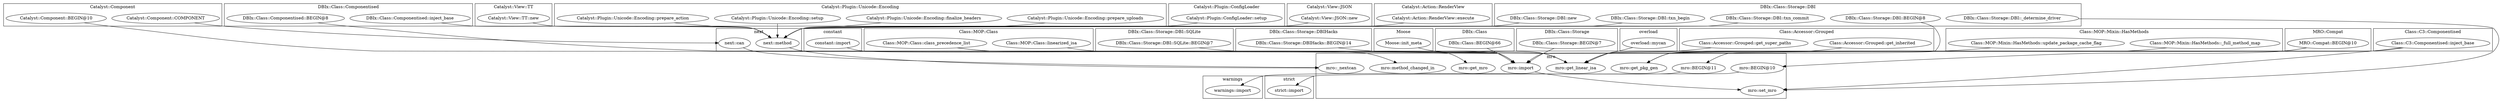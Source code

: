 digraph {
graph [overlap=false]
subgraph cluster_Class_MOP_Mixin_HasMethods {
	label="Class::MOP::Mixin::HasMethods";
	"Class::MOP::Mixin::HasMethods::_full_method_map";
	"Class::MOP::Mixin::HasMethods::update_package_cache_flag";
}
subgraph cluster_MRO_Compat {
	label="MRO::Compat";
	"MRO::Compat::BEGIN@10";
}
subgraph cluster_Catalyst_Component {
	label="Catalyst::Component";
	"Catalyst::Component::BEGIN@10";
	"Catalyst::Component::COMPONENT";
}
subgraph cluster_Catalyst_Plugin_ConfigLoader {
	label="Catalyst::Plugin::ConfigLoader";
	"Catalyst::Plugin::ConfigLoader::setup";
}
subgraph cluster_DBIx_Class_Componentised {
	label="DBIx::Class::Componentised";
	"DBIx::Class::Componentised::inject_base";
	"DBIx::Class::Componentised::BEGIN@8";
}
subgraph cluster_next {
	label="next";
	"next::method";
	"next::can";
}
subgraph cluster_constant {
	label="constant";
	"constant::import";
}
subgraph cluster_Catalyst_View_JSON {
	label="Catalyst::View::JSON";
	"Catalyst::View::JSON::new";
}
subgraph cluster_Catalyst_Action_RenderView {
	label="Catalyst::Action::RenderView";
	"Catalyst::Action::RenderView::execute";
}
subgraph cluster_warnings {
	label="warnings";
	"warnings::import";
}
subgraph cluster_Class_MOP_Class {
	label="Class::MOP::Class";
	"Class::MOP::Class::linearized_isa";
	"Class::MOP::Class::class_precedence_list";
}
subgraph cluster_DBIx_Class_Storage_DBI_SQLite {
	label="DBIx::Class::Storage::DBI::SQLite";
	"DBIx::Class::Storage::DBI::SQLite::BEGIN@7";
}
subgraph cluster_DBIx_Class_Storage_DBI {
	label="DBIx::Class::Storage::DBI";
	"DBIx::Class::Storage::DBI::new";
	"DBIx::Class::Storage::DBI::txn_commit";
	"DBIx::Class::Storage::DBI::_determine_driver";
	"DBIx::Class::Storage::DBI::txn_begin";
	"DBIx::Class::Storage::DBI::BEGIN@8";
}
subgraph cluster_DBIx_Class_Storage_DBIHacks {
	label="DBIx::Class::Storage::DBIHacks";
	"DBIx::Class::Storage::DBIHacks::BEGIN@14";
}
subgraph cluster_Moose {
	label="Moose";
	"Moose::init_meta";
}
subgraph cluster_mro {
	label="mro";
	"mro::_nextcan";
	"mro::import";
	"mro::get_linear_isa";
	"mro::BEGIN@10";
	"mro::method_changed_in";
	"mro::get_mro";
	"mro::BEGIN@11";
	"mro::get_pkg_gen";
	"mro::set_mro";
}
subgraph cluster_Catalyst_View_TT {
	label="Catalyst::View::TT";
	"Catalyst::View::TT::new";
}
subgraph cluster_DBIx_Class {
	label="DBIx::Class";
	"DBIx::Class::BEGIN@66";
}
subgraph cluster_DBIx_Class_Storage {
	label="DBIx::Class::Storage";
	"DBIx::Class::Storage::BEGIN@7";
}
subgraph cluster_Catalyst_Plugin_Unicode_Encoding {
	label="Catalyst::Plugin::Unicode::Encoding";
	"Catalyst::Plugin::Unicode::Encoding::setup";
	"Catalyst::Plugin::Unicode::Encoding::prepare_action";
	"Catalyst::Plugin::Unicode::Encoding::prepare_uploads";
	"Catalyst::Plugin::Unicode::Encoding::finalize_headers";
}
subgraph cluster_Class_C3_Componentised {
	label="Class::C3::Componentised";
	"Class::C3::Componentised::inject_base";
}
subgraph cluster_overload {
	label="overload";
	"overload::mycan";
}
subgraph cluster_strict {
	label="strict";
	"strict::import";
}
subgraph cluster_Class_Accessor_Grouped {
	label="Class::Accessor::Grouped";
	"Class::Accessor::Grouped::get_super_paths";
	"Class::Accessor::Grouped::get_inherited";
}
"MRO::Compat::BEGIN@10" -> "mro::BEGIN@10";
"Class::C3::Componentised::inject_base" -> "mro::set_mro";
"DBIx::Class::Storage::DBI::_determine_driver" -> "mro::set_mro";
"mro::import" -> "mro::set_mro";
"Catalyst::Component::BEGIN@10" -> "mro::import";
"DBIx::Class::Storage::BEGIN@7" -> "mro::import";
"DBIx::Class::BEGIN@66" -> "mro::import";
"DBIx::Class::Storage::DBIHacks::BEGIN@14" -> "mro::import";
"DBIx::Class::Componentised::BEGIN@8" -> "mro::import";
"DBIx::Class::Storage::DBI::SQLite::BEGIN@7" -> "mro::import";
"DBIx::Class::Storage::DBI::BEGIN@8" -> "mro::import";
"mro::BEGIN@10" -> "strict::import";
"Catalyst::Component::COMPONENT" -> "next::can";
"constant::import" -> "mro::method_changed_in";
"MRO::Compat::BEGIN@10" -> "mro::BEGIN@11";
"mro::BEGIN@11" -> "warnings::import";
"Class::MOP::Mixin::HasMethods::update_package_cache_flag" -> "mro::get_pkg_gen";
"Class::MOP::Mixin::HasMethods::_full_method_map" -> "mro::get_pkg_gen";
"Class::Accessor::Grouped::get_inherited" -> "mro::get_pkg_gen";
"Class::MOP::Class::class_precedence_list" -> "mro::get_mro";
"next::can" -> "mro::_nextcan";
"next::method" -> "mro::_nextcan";
"DBIx::Class::Storage::DBI::txn_commit" -> "next::method";
"DBIx::Class::Storage::DBI::new" -> "next::method";
"DBIx::Class::Componentised::inject_base" -> "next::method";
"Catalyst::Action::RenderView::execute" -> "next::method";
"Catalyst::Plugin::Unicode::Encoding::setup" -> "next::method";
"Catalyst::Plugin::Unicode::Encoding::prepare_action" -> "next::method";
"Catalyst::Plugin::ConfigLoader::setup" -> "next::method";
"Catalyst::View::TT::new" -> "next::method";
"Catalyst::View::JSON::new" -> "next::method";
"DBIx::Class::Storage::DBI::txn_begin" -> "next::method";
"Catalyst::Plugin::Unicode::Encoding::prepare_uploads" -> "next::method";
"Catalyst::Plugin::Unicode::Encoding::finalize_headers" -> "next::method";
"Class::MOP::Class::linearized_isa" -> "mro::get_linear_isa";
"overload::mycan" -> "mro::get_linear_isa";
"Class::C3::Componentised::inject_base" -> "mro::get_linear_isa";
"Class::Accessor::Grouped::get_super_paths" -> "mro::get_linear_isa";
"Class::MOP::Class::class_precedence_list" -> "mro::get_linear_isa";
"Moose::init_meta" -> "mro::get_linear_isa";
}
